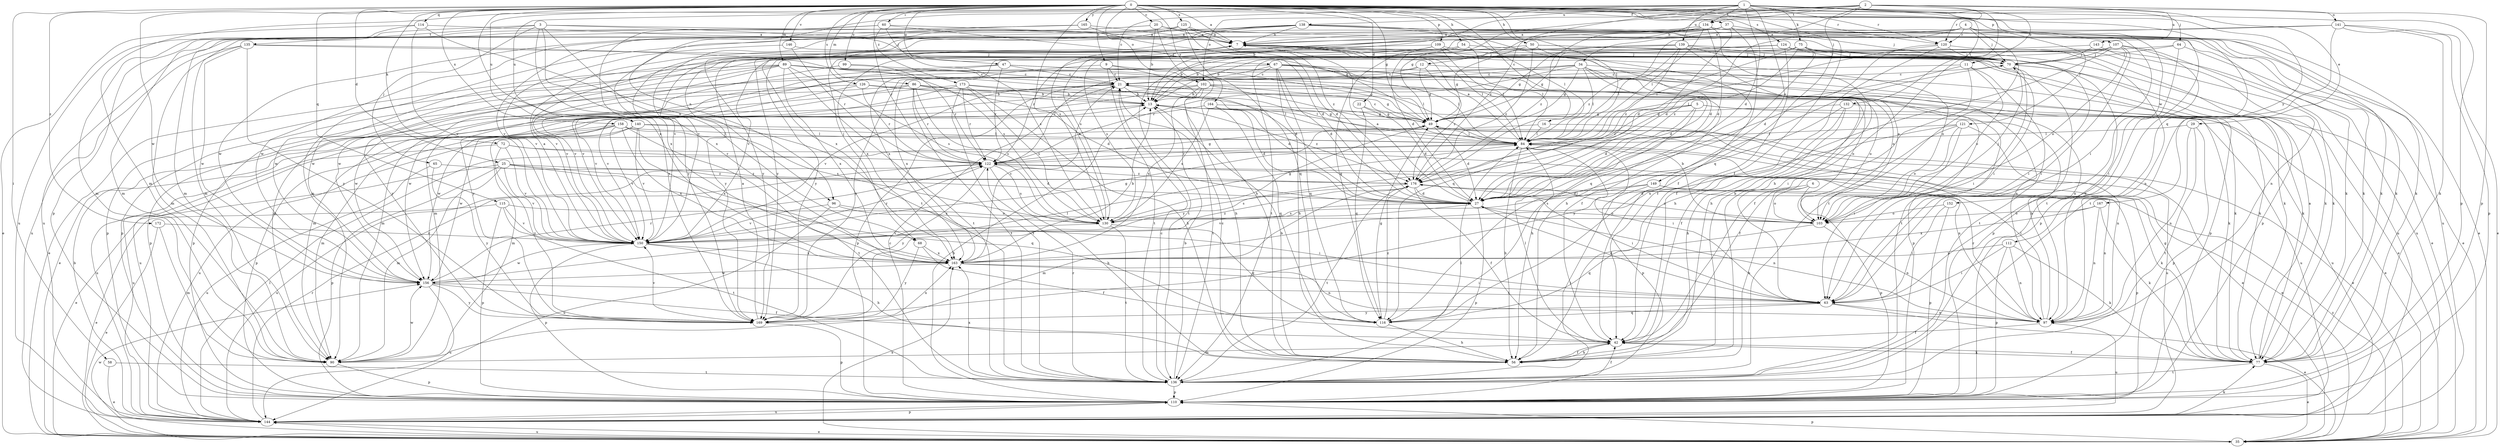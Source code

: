 strict digraph  {
0;
1;
2;
3;
4;
5;
6;
7;
9;
11;
12;
13;
16;
20;
21;
22;
25;
27;
29;
34;
35;
37;
42;
47;
49;
50;
54;
56;
58;
60;
63;
64;
65;
67;
68;
70;
72;
75;
77;
84;
86;
89;
90;
96;
97;
99;
102;
103;
107;
109;
110;
112;
114;
115;
116;
120;
121;
122;
124;
125;
126;
130;
132;
134;
135;
136;
138;
139;
140;
141;
143;
144;
146;
149;
150;
152;
156;
158;
163;
164;
165;
167;
169;
172;
173;
176;
0 -> 7  [label=a];
0 -> 9  [label=b];
0 -> 16  [label=c];
0 -> 20  [label=c];
0 -> 22  [label=d];
0 -> 25  [label=d];
0 -> 37  [label=f];
0 -> 42  [label=f];
0 -> 47  [label=g];
0 -> 49  [label=g];
0 -> 50  [label=h];
0 -> 54  [label=h];
0 -> 58  [label=i];
0 -> 60  [label=i];
0 -> 63  [label=i];
0 -> 72  [label=k];
0 -> 84  [label=l];
0 -> 86  [label=m];
0 -> 89  [label=m];
0 -> 99  [label=o];
0 -> 102  [label=o];
0 -> 107  [label=p];
0 -> 109  [label=p];
0 -> 110  [label=p];
0 -> 112  [label=q];
0 -> 114  [label=q];
0 -> 115  [label=q];
0 -> 120  [label=r];
0 -> 124  [label=s];
0 -> 125  [label=s];
0 -> 126  [label=s];
0 -> 130  [label=s];
0 -> 146  [label=v];
0 -> 152  [label=w];
0 -> 156  [label=w];
0 -> 158  [label=x];
0 -> 163  [label=x];
0 -> 164  [label=y];
0 -> 165  [label=y];
0 -> 167  [label=y];
0 -> 172  [label=z];
0 -> 173  [label=z];
1 -> 21  [label=c];
1 -> 27  [label=d];
1 -> 56  [label=h];
1 -> 64  [label=j];
1 -> 75  [label=k];
1 -> 90  [label=m];
1 -> 96  [label=n];
1 -> 102  [label=o];
1 -> 110  [label=p];
1 -> 120  [label=r];
1 -> 132  [label=t];
1 -> 134  [label=t];
1 -> 138  [label=u];
1 -> 139  [label=u];
1 -> 140  [label=u];
1 -> 149  [label=v];
1 -> 176  [label=z];
2 -> 11  [label=b];
2 -> 12  [label=b];
2 -> 13  [label=b];
2 -> 29  [label=e];
2 -> 34  [label=e];
2 -> 49  [label=g];
2 -> 116  [label=q];
2 -> 120  [label=r];
2 -> 134  [label=t];
2 -> 140  [label=u];
2 -> 141  [label=u];
2 -> 143  [label=u];
3 -> 65  [label=j];
3 -> 67  [label=j];
3 -> 68  [label=j];
3 -> 77  [label=k];
3 -> 90  [label=m];
3 -> 96  [label=n];
3 -> 135  [label=t];
3 -> 163  [label=x];
4 -> 27  [label=d];
4 -> 35  [label=e];
4 -> 68  [label=j];
4 -> 70  [label=j];
4 -> 120  [label=r];
4 -> 121  [label=r];
4 -> 136  [label=t];
4 -> 176  [label=z];
5 -> 27  [label=d];
5 -> 35  [label=e];
5 -> 49  [label=g];
5 -> 56  [label=h];
5 -> 122  [label=r];
5 -> 144  [label=u];
5 -> 169  [label=y];
6 -> 27  [label=d];
6 -> 56  [label=h];
6 -> 103  [label=o];
6 -> 110  [label=p];
7 -> 70  [label=j];
7 -> 77  [label=k];
7 -> 84  [label=l];
7 -> 103  [label=o];
7 -> 150  [label=v];
7 -> 169  [label=y];
9 -> 21  [label=c];
9 -> 49  [label=g];
9 -> 56  [label=h];
9 -> 136  [label=t];
9 -> 150  [label=v];
11 -> 21  [label=c];
11 -> 42  [label=f];
11 -> 84  [label=l];
11 -> 103  [label=o];
11 -> 136  [label=t];
12 -> 21  [label=c];
12 -> 49  [label=g];
12 -> 77  [label=k];
12 -> 169  [label=y];
12 -> 176  [label=z];
13 -> 49  [label=g];
13 -> 144  [label=u];
13 -> 176  [label=z];
16 -> 35  [label=e];
16 -> 84  [label=l];
16 -> 144  [label=u];
20 -> 7  [label=a];
20 -> 13  [label=b];
20 -> 56  [label=h];
20 -> 70  [label=j];
20 -> 77  [label=k];
20 -> 90  [label=m];
20 -> 169  [label=y];
21 -> 13  [label=b];
21 -> 35  [label=e];
21 -> 77  [label=k];
21 -> 84  [label=l];
21 -> 110  [label=p];
21 -> 150  [label=v];
22 -> 27  [label=d];
22 -> 49  [label=g];
22 -> 116  [label=q];
25 -> 27  [label=d];
25 -> 35  [label=e];
25 -> 90  [label=m];
25 -> 110  [label=p];
25 -> 116  [label=q];
25 -> 150  [label=v];
25 -> 176  [label=z];
27 -> 7  [label=a];
27 -> 97  [label=n];
27 -> 103  [label=o];
27 -> 110  [label=p];
27 -> 130  [label=s];
27 -> 150  [label=v];
29 -> 84  [label=l];
29 -> 97  [label=n];
29 -> 110  [label=p];
29 -> 136  [label=t];
34 -> 21  [label=c];
34 -> 27  [label=d];
34 -> 42  [label=f];
34 -> 49  [label=g];
34 -> 84  [label=l];
34 -> 90  [label=m];
34 -> 110  [label=p];
34 -> 122  [label=r];
34 -> 136  [label=t];
34 -> 163  [label=x];
35 -> 110  [label=p];
35 -> 144  [label=u];
35 -> 156  [label=w];
35 -> 163  [label=x];
35 -> 176  [label=z];
37 -> 7  [label=a];
37 -> 27  [label=d];
37 -> 42  [label=f];
37 -> 70  [label=j];
37 -> 77  [label=k];
37 -> 90  [label=m];
37 -> 116  [label=q];
42 -> 56  [label=h];
42 -> 77  [label=k];
42 -> 84  [label=l];
42 -> 90  [label=m];
47 -> 21  [label=c];
47 -> 77  [label=k];
47 -> 90  [label=m];
47 -> 97  [label=n];
47 -> 122  [label=r];
47 -> 150  [label=v];
49 -> 21  [label=c];
49 -> 27  [label=d];
49 -> 35  [label=e];
49 -> 84  [label=l];
50 -> 49  [label=g];
50 -> 56  [label=h];
50 -> 70  [label=j];
50 -> 77  [label=k];
50 -> 136  [label=t];
50 -> 176  [label=z];
54 -> 27  [label=d];
54 -> 70  [label=j];
54 -> 84  [label=l];
54 -> 156  [label=w];
56 -> 13  [label=b];
56 -> 21  [label=c];
56 -> 42  [label=f];
58 -> 35  [label=e];
58 -> 136  [label=t];
60 -> 7  [label=a];
60 -> 49  [label=g];
60 -> 110  [label=p];
60 -> 122  [label=r];
60 -> 130  [label=s];
60 -> 163  [label=x];
63 -> 27  [label=d];
63 -> 35  [label=e];
63 -> 97  [label=n];
63 -> 116  [label=q];
63 -> 169  [label=y];
64 -> 35  [label=e];
64 -> 63  [label=i];
64 -> 70  [label=j];
64 -> 163  [label=x];
65 -> 144  [label=u];
65 -> 169  [label=y];
65 -> 176  [label=z];
67 -> 21  [label=c];
67 -> 27  [label=d];
67 -> 56  [label=h];
67 -> 77  [label=k];
67 -> 84  [label=l];
67 -> 97  [label=n];
67 -> 103  [label=o];
67 -> 110  [label=p];
67 -> 116  [label=q];
67 -> 122  [label=r];
68 -> 42  [label=f];
68 -> 163  [label=x];
68 -> 169  [label=y];
70 -> 21  [label=c];
70 -> 35  [label=e];
70 -> 63  [label=i];
70 -> 97  [label=n];
70 -> 110  [label=p];
72 -> 97  [label=n];
72 -> 122  [label=r];
72 -> 144  [label=u];
72 -> 150  [label=v];
72 -> 169  [label=y];
75 -> 70  [label=j];
75 -> 77  [label=k];
75 -> 84  [label=l];
75 -> 110  [label=p];
75 -> 116  [label=q];
75 -> 169  [label=y];
75 -> 176  [label=z];
77 -> 7  [label=a];
77 -> 35  [label=e];
77 -> 42  [label=f];
77 -> 49  [label=g];
77 -> 136  [label=t];
84 -> 7  [label=a];
84 -> 35  [label=e];
84 -> 56  [label=h];
84 -> 63  [label=i];
84 -> 110  [label=p];
84 -> 122  [label=r];
86 -> 13  [label=b];
86 -> 27  [label=d];
86 -> 103  [label=o];
86 -> 122  [label=r];
86 -> 130  [label=s];
86 -> 136  [label=t];
86 -> 150  [label=v];
86 -> 156  [label=w];
89 -> 21  [label=c];
89 -> 27  [label=d];
89 -> 35  [label=e];
89 -> 63  [label=i];
89 -> 84  [label=l];
89 -> 110  [label=p];
89 -> 130  [label=s];
89 -> 136  [label=t];
89 -> 150  [label=v];
89 -> 163  [label=x];
89 -> 169  [label=y];
90 -> 110  [label=p];
90 -> 156  [label=w];
96 -> 63  [label=i];
96 -> 130  [label=s];
96 -> 144  [label=u];
96 -> 150  [label=v];
97 -> 13  [label=b];
97 -> 42  [label=f];
97 -> 84  [label=l];
97 -> 122  [label=r];
97 -> 144  [label=u];
99 -> 21  [label=c];
99 -> 122  [label=r];
99 -> 169  [label=y];
102 -> 13  [label=b];
102 -> 49  [label=g];
102 -> 84  [label=l];
102 -> 90  [label=m];
102 -> 103  [label=o];
102 -> 110  [label=p];
102 -> 136  [label=t];
102 -> 156  [label=w];
102 -> 163  [label=x];
103 -> 13  [label=b];
103 -> 70  [label=j];
103 -> 97  [label=n];
103 -> 116  [label=q];
103 -> 176  [label=z];
107 -> 56  [label=h];
107 -> 63  [label=i];
107 -> 70  [label=j];
107 -> 103  [label=o];
107 -> 110  [label=p];
107 -> 130  [label=s];
107 -> 136  [label=t];
107 -> 144  [label=u];
109 -> 13  [label=b];
109 -> 70  [label=j];
109 -> 84  [label=l];
109 -> 103  [label=o];
109 -> 156  [label=w];
109 -> 163  [label=x];
110 -> 13  [label=b];
110 -> 21  [label=c];
110 -> 144  [label=u];
112 -> 63  [label=i];
112 -> 77  [label=k];
112 -> 97  [label=n];
112 -> 110  [label=p];
112 -> 163  [label=x];
114 -> 7  [label=a];
114 -> 35  [label=e];
114 -> 136  [label=t];
114 -> 144  [label=u];
114 -> 150  [label=v];
115 -> 35  [label=e];
115 -> 103  [label=o];
115 -> 110  [label=p];
115 -> 136  [label=t];
115 -> 150  [label=v];
116 -> 49  [label=g];
116 -> 56  [label=h];
116 -> 70  [label=j];
116 -> 176  [label=z];
120 -> 27  [label=d];
120 -> 42  [label=f];
120 -> 70  [label=j];
120 -> 116  [label=q];
120 -> 144  [label=u];
121 -> 42  [label=f];
121 -> 63  [label=i];
121 -> 84  [label=l];
121 -> 97  [label=n];
121 -> 103  [label=o];
121 -> 163  [label=x];
122 -> 49  [label=g];
122 -> 56  [label=h];
122 -> 77  [label=k];
122 -> 130  [label=s];
122 -> 144  [label=u];
122 -> 169  [label=y];
122 -> 176  [label=z];
124 -> 13  [label=b];
124 -> 42  [label=f];
124 -> 49  [label=g];
124 -> 63  [label=i];
124 -> 70  [label=j];
124 -> 97  [label=n];
124 -> 156  [label=w];
125 -> 7  [label=a];
125 -> 27  [label=d];
125 -> 116  [label=q];
125 -> 144  [label=u];
125 -> 156  [label=w];
125 -> 169  [label=y];
125 -> 176  [label=z];
126 -> 13  [label=b];
126 -> 84  [label=l];
126 -> 110  [label=p];
126 -> 122  [label=r];
126 -> 150  [label=v];
130 -> 7  [label=a];
130 -> 49  [label=g];
130 -> 116  [label=q];
130 -> 136  [label=t];
130 -> 150  [label=v];
132 -> 42  [label=f];
132 -> 49  [label=g];
132 -> 56  [label=h];
132 -> 144  [label=u];
132 -> 169  [label=y];
134 -> 7  [label=a];
134 -> 27  [label=d];
134 -> 56  [label=h];
134 -> 77  [label=k];
134 -> 84  [label=l];
134 -> 130  [label=s];
134 -> 150  [label=v];
134 -> 176  [label=z];
135 -> 70  [label=j];
135 -> 90  [label=m];
135 -> 130  [label=s];
135 -> 144  [label=u];
135 -> 156  [label=w];
135 -> 169  [label=y];
136 -> 13  [label=b];
136 -> 21  [label=c];
136 -> 42  [label=f];
136 -> 84  [label=l];
136 -> 110  [label=p];
136 -> 122  [label=r];
136 -> 163  [label=x];
138 -> 7  [label=a];
138 -> 27  [label=d];
138 -> 77  [label=k];
138 -> 84  [label=l];
138 -> 90  [label=m];
138 -> 136  [label=t];
138 -> 144  [label=u];
138 -> 150  [label=v];
138 -> 156  [label=w];
138 -> 163  [label=x];
138 -> 169  [label=y];
139 -> 13  [label=b];
139 -> 35  [label=e];
139 -> 49  [label=g];
139 -> 56  [label=h];
139 -> 63  [label=i];
139 -> 70  [label=j];
139 -> 84  [label=l];
139 -> 150  [label=v];
139 -> 176  [label=z];
140 -> 84  [label=l];
140 -> 90  [label=m];
140 -> 144  [label=u];
140 -> 150  [label=v];
140 -> 156  [label=w];
140 -> 163  [label=x];
141 -> 7  [label=a];
141 -> 35  [label=e];
141 -> 77  [label=k];
141 -> 110  [label=p];
141 -> 136  [label=t];
141 -> 169  [label=y];
143 -> 70  [label=j];
143 -> 97  [label=n];
143 -> 122  [label=r];
144 -> 13  [label=b];
144 -> 35  [label=e];
144 -> 77  [label=k];
144 -> 84  [label=l];
144 -> 110  [label=p];
144 -> 122  [label=r];
146 -> 70  [label=j];
146 -> 122  [label=r];
146 -> 150  [label=v];
149 -> 27  [label=d];
149 -> 97  [label=n];
149 -> 110  [label=p];
149 -> 130  [label=s];
149 -> 136  [label=t];
150 -> 7  [label=a];
150 -> 49  [label=g];
150 -> 56  [label=h];
150 -> 110  [label=p];
150 -> 122  [label=r];
150 -> 156  [label=w];
150 -> 163  [label=x];
150 -> 176  [label=z];
152 -> 63  [label=i];
152 -> 103  [label=o];
152 -> 110  [label=p];
156 -> 42  [label=f];
156 -> 63  [label=i];
156 -> 84  [label=l];
156 -> 122  [label=r];
156 -> 144  [label=u];
156 -> 169  [label=y];
158 -> 84  [label=l];
158 -> 90  [label=m];
158 -> 110  [label=p];
158 -> 130  [label=s];
158 -> 136  [label=t];
158 -> 144  [label=u];
158 -> 150  [label=v];
158 -> 163  [label=x];
163 -> 13  [label=b];
163 -> 21  [label=c];
163 -> 63  [label=i];
163 -> 97  [label=n];
163 -> 156  [label=w];
164 -> 27  [label=d];
164 -> 49  [label=g];
164 -> 116  [label=q];
164 -> 130  [label=s];
164 -> 156  [label=w];
165 -> 7  [label=a];
165 -> 27  [label=d];
165 -> 90  [label=m];
165 -> 150  [label=v];
167 -> 77  [label=k];
167 -> 97  [label=n];
167 -> 103  [label=o];
167 -> 163  [label=x];
169 -> 7  [label=a];
169 -> 110  [label=p];
169 -> 150  [label=v];
169 -> 163  [label=x];
172 -> 35  [label=e];
172 -> 90  [label=m];
172 -> 150  [label=v];
173 -> 13  [label=b];
173 -> 27  [label=d];
173 -> 56  [label=h];
173 -> 90  [label=m];
173 -> 110  [label=p];
173 -> 122  [label=r];
173 -> 130  [label=s];
173 -> 136  [label=t];
176 -> 27  [label=d];
176 -> 42  [label=f];
176 -> 63  [label=i];
176 -> 90  [label=m];
176 -> 130  [label=s];
176 -> 136  [label=t];
}
